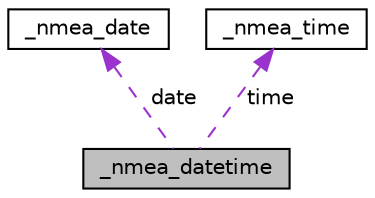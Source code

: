 digraph "_nmea_datetime"
{
 // LATEX_PDF_SIZE
  edge [fontname="Helvetica",fontsize="10",labelfontname="Helvetica",labelfontsize="10"];
  node [fontname="Helvetica",fontsize="10",shape=record];
  Node1 [label="_nmea_datetime",height=0.2,width=0.4,color="black", fillcolor="grey75", style="filled", fontcolor="black",tooltip="Datetime structure."];
  Node2 -> Node1 [dir="back",color="darkorchid3",fontsize="10",style="dashed",label=" date" ,fontname="Helvetica"];
  Node2 [label="_nmea_date",height=0.2,width=0.4,color="black", fillcolor="white", style="filled",URL="$struct__nmea__date.html",tooltip="Date structure."];
  Node3 -> Node1 [dir="back",color="darkorchid3",fontsize="10",style="dashed",label=" time" ,fontname="Helvetica"];
  Node3 [label="_nmea_time",height=0.2,width=0.4,color="black", fillcolor="white", style="filled",URL="$struct__nmea__time.html",tooltip="Time structure."];
}
